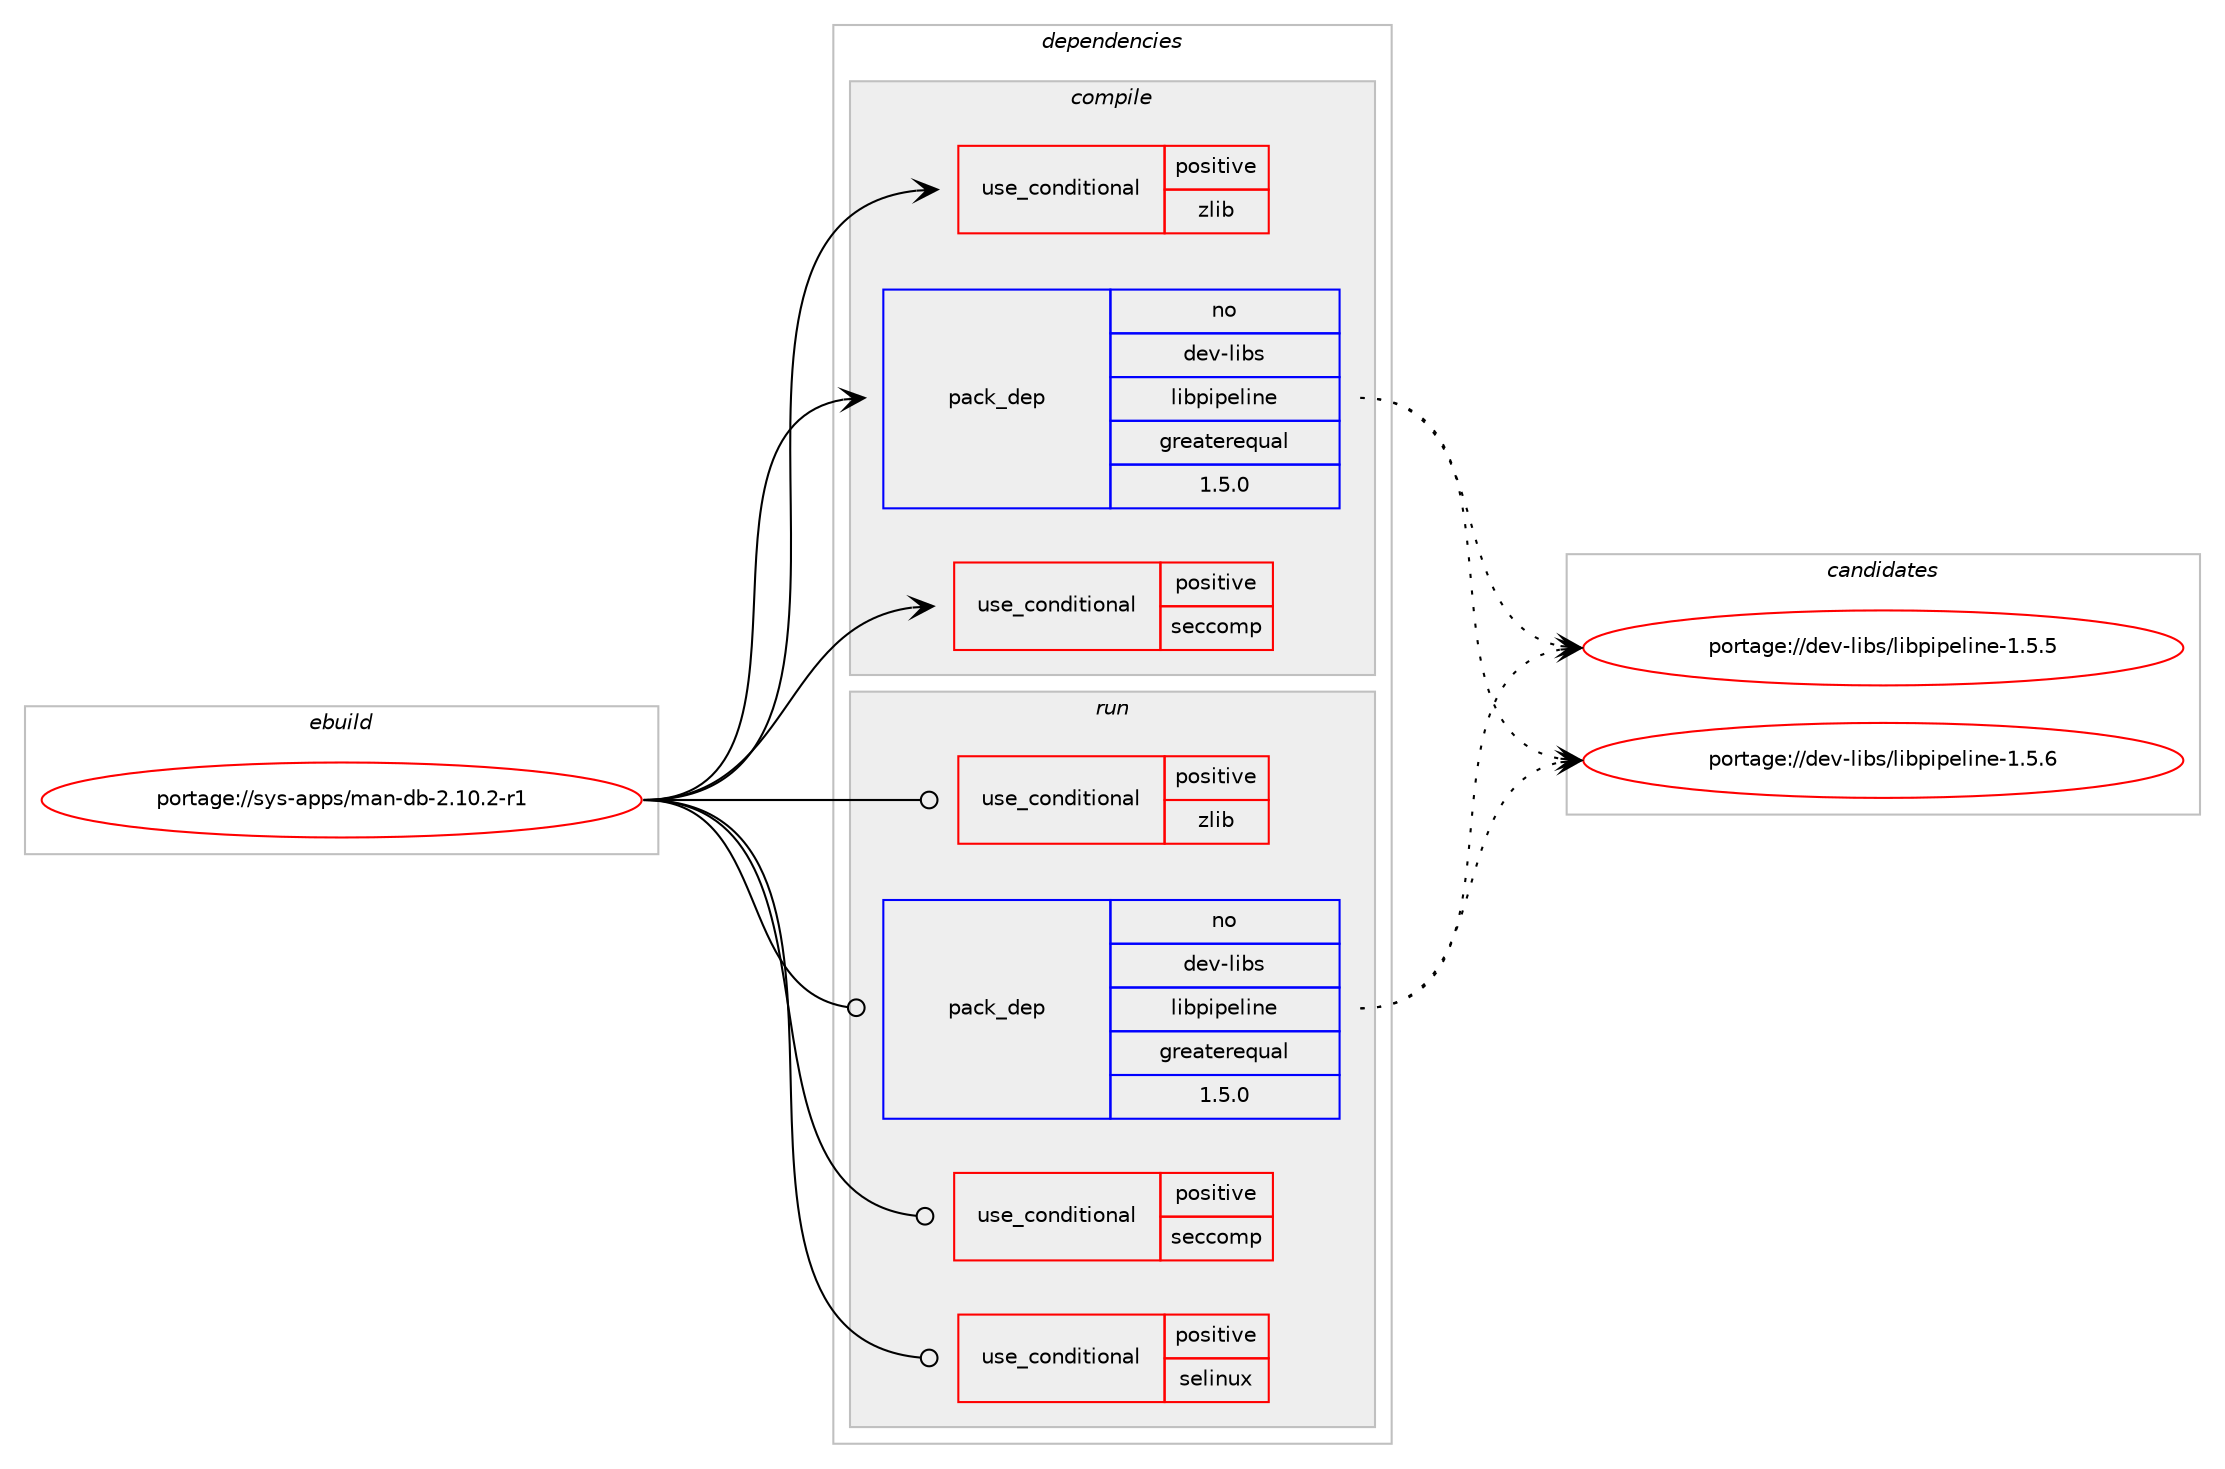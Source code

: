 digraph prolog {

# *************
# Graph options
# *************

newrank=true;
concentrate=true;
compound=true;
graph [rankdir=LR,fontname=Helvetica,fontsize=10,ranksep=1.5];#, ranksep=2.5, nodesep=0.2];
edge  [arrowhead=vee];
node  [fontname=Helvetica,fontsize=10];

# **********
# The ebuild
# **********

subgraph cluster_leftcol {
color=gray;
rank=same;
label=<<i>ebuild</i>>;
id [label="portage://sys-apps/man-db-2.10.2-r1", color=red, width=4, href="../sys-apps/man-db-2.10.2-r1.svg"];
}

# ****************
# The dependencies
# ****************

subgraph cluster_midcol {
color=gray;
label=<<i>dependencies</i>>;
subgraph cluster_compile {
fillcolor="#eeeeee";
style=filled;
label=<<i>compile</i>>;
subgraph cond330 {
dependency1426 [label=<<TABLE BORDER="0" CELLBORDER="1" CELLSPACING="0" CELLPADDING="4"><TR><TD ROWSPAN="3" CELLPADDING="10">use_conditional</TD></TR><TR><TD>positive</TD></TR><TR><TD>seccomp</TD></TR></TABLE>>, shape=none, color=red];
# *** BEGIN UNKNOWN DEPENDENCY TYPE (TODO) ***
# dependency1426 -> package_dependency(portage://sys-apps/man-db-2.10.2-r1,install,no,sys-libs,libseccomp,none,[,,],[],[])
# *** END UNKNOWN DEPENDENCY TYPE (TODO) ***

}
id:e -> dependency1426:w [weight=20,style="solid",arrowhead="vee"];
subgraph cond331 {
dependency1427 [label=<<TABLE BORDER="0" CELLBORDER="1" CELLSPACING="0" CELLPADDING="4"><TR><TD ROWSPAN="3" CELLPADDING="10">use_conditional</TD></TR><TR><TD>positive</TD></TR><TR><TD>zlib</TD></TR></TABLE>>, shape=none, color=red];
# *** BEGIN UNKNOWN DEPENDENCY TYPE (TODO) ***
# dependency1427 -> package_dependency(portage://sys-apps/man-db-2.10.2-r1,install,no,sys-libs,zlib,none,[,,],[],[])
# *** END UNKNOWN DEPENDENCY TYPE (TODO) ***

}
id:e -> dependency1427:w [weight=20,style="solid",arrowhead="vee"];
subgraph pack1095 {
dependency1428 [label=<<TABLE BORDER="0" CELLBORDER="1" CELLSPACING="0" CELLPADDING="4" WIDTH="220"><TR><TD ROWSPAN="6" CELLPADDING="30">pack_dep</TD></TR><TR><TD WIDTH="110">no</TD></TR><TR><TD>dev-libs</TD></TR><TR><TD>libpipeline</TD></TR><TR><TD>greaterequal</TD></TR><TR><TD>1.5.0</TD></TR></TABLE>>, shape=none, color=blue];
}
id:e -> dependency1428:w [weight=20,style="solid",arrowhead="vee"];
# *** BEGIN UNKNOWN DEPENDENCY TYPE (TODO) ***
# id -> package_dependency(portage://sys-apps/man-db-2.10.2-r1,install,no,sys-apps,groff,none,[,,],[],[])
# *** END UNKNOWN DEPENDENCY TYPE (TODO) ***

# *** BEGIN UNKNOWN DEPENDENCY TYPE (TODO) ***
# id -> package_dependency(portage://sys-apps/man-db-2.10.2-r1,install,no,sys-libs,gdbm,none,[,,],any_same_slot,[])
# *** END UNKNOWN DEPENDENCY TYPE (TODO) ***

}
subgraph cluster_compileandrun {
fillcolor="#eeeeee";
style=filled;
label=<<i>compile and run</i>>;
}
subgraph cluster_run {
fillcolor="#eeeeee";
style=filled;
label=<<i>run</i>>;
subgraph cond332 {
dependency1429 [label=<<TABLE BORDER="0" CELLBORDER="1" CELLSPACING="0" CELLPADDING="4"><TR><TD ROWSPAN="3" CELLPADDING="10">use_conditional</TD></TR><TR><TD>positive</TD></TR><TR><TD>seccomp</TD></TR></TABLE>>, shape=none, color=red];
# *** BEGIN UNKNOWN DEPENDENCY TYPE (TODO) ***
# dependency1429 -> package_dependency(portage://sys-apps/man-db-2.10.2-r1,run,no,sys-libs,libseccomp,none,[,,],[],[])
# *** END UNKNOWN DEPENDENCY TYPE (TODO) ***

}
id:e -> dependency1429:w [weight=20,style="solid",arrowhead="odot"];
subgraph cond333 {
dependency1430 [label=<<TABLE BORDER="0" CELLBORDER="1" CELLSPACING="0" CELLPADDING="4"><TR><TD ROWSPAN="3" CELLPADDING="10">use_conditional</TD></TR><TR><TD>positive</TD></TR><TR><TD>selinux</TD></TR></TABLE>>, shape=none, color=red];
# *** BEGIN UNKNOWN DEPENDENCY TYPE (TODO) ***
# dependency1430 -> package_dependency(portage://sys-apps/man-db-2.10.2-r1,run,no,sec-policy,selinux-mandb,none,[,,],[],[])
# *** END UNKNOWN DEPENDENCY TYPE (TODO) ***

}
id:e -> dependency1430:w [weight=20,style="solid",arrowhead="odot"];
subgraph cond334 {
dependency1431 [label=<<TABLE BORDER="0" CELLBORDER="1" CELLSPACING="0" CELLPADDING="4"><TR><TD ROWSPAN="3" CELLPADDING="10">use_conditional</TD></TR><TR><TD>positive</TD></TR><TR><TD>zlib</TD></TR></TABLE>>, shape=none, color=red];
# *** BEGIN UNKNOWN DEPENDENCY TYPE (TODO) ***
# dependency1431 -> package_dependency(portage://sys-apps/man-db-2.10.2-r1,run,no,sys-libs,zlib,none,[,,],[],[])
# *** END UNKNOWN DEPENDENCY TYPE (TODO) ***

}
id:e -> dependency1431:w [weight=20,style="solid",arrowhead="odot"];
# *** BEGIN UNKNOWN DEPENDENCY TYPE (TODO) ***
# id -> package_dependency(portage://sys-apps/man-db-2.10.2-r1,run,no,acct-group,man,none,[,,],[],[])
# *** END UNKNOWN DEPENDENCY TYPE (TODO) ***

# *** BEGIN UNKNOWN DEPENDENCY TYPE (TODO) ***
# id -> package_dependency(portage://sys-apps/man-db-2.10.2-r1,run,no,acct-user,man,none,[,,],[],[])
# *** END UNKNOWN DEPENDENCY TYPE (TODO) ***

subgraph pack1096 {
dependency1432 [label=<<TABLE BORDER="0" CELLBORDER="1" CELLSPACING="0" CELLPADDING="4" WIDTH="220"><TR><TD ROWSPAN="6" CELLPADDING="30">pack_dep</TD></TR><TR><TD WIDTH="110">no</TD></TR><TR><TD>dev-libs</TD></TR><TR><TD>libpipeline</TD></TR><TR><TD>greaterequal</TD></TR><TR><TD>1.5.0</TD></TR></TABLE>>, shape=none, color=blue];
}
id:e -> dependency1432:w [weight=20,style="solid",arrowhead="odot"];
# *** BEGIN UNKNOWN DEPENDENCY TYPE (TODO) ***
# id -> package_dependency(portage://sys-apps/man-db-2.10.2-r1,run,no,sys-apps,groff,none,[,,],[],[])
# *** END UNKNOWN DEPENDENCY TYPE (TODO) ***

# *** BEGIN UNKNOWN DEPENDENCY TYPE (TODO) ***
# id -> package_dependency(portage://sys-apps/man-db-2.10.2-r1,run,no,sys-libs,gdbm,none,[,,],any_same_slot,[])
# *** END UNKNOWN DEPENDENCY TYPE (TODO) ***

# *** BEGIN UNKNOWN DEPENDENCY TYPE (TODO) ***
# id -> package_dependency(portage://sys-apps/man-db-2.10.2-r1,run,no,virtual,tmpfiles,none,[,,],[],[])
# *** END UNKNOWN DEPENDENCY TYPE (TODO) ***

}
}

# **************
# The candidates
# **************

subgraph cluster_choices {
rank=same;
color=gray;
label=<<i>candidates</i>>;

subgraph choice1095 {
color=black;
nodesep=1;
choice10010111845108105981154710810598112105112101108105110101454946534653 [label="portage://dev-libs/libpipeline-1.5.5", color=red, width=4,href="../dev-libs/libpipeline-1.5.5.svg"];
choice10010111845108105981154710810598112105112101108105110101454946534654 [label="portage://dev-libs/libpipeline-1.5.6", color=red, width=4,href="../dev-libs/libpipeline-1.5.6.svg"];
dependency1428:e -> choice10010111845108105981154710810598112105112101108105110101454946534653:w [style=dotted,weight="100"];
dependency1428:e -> choice10010111845108105981154710810598112105112101108105110101454946534654:w [style=dotted,weight="100"];
}
subgraph choice1096 {
color=black;
nodesep=1;
choice10010111845108105981154710810598112105112101108105110101454946534653 [label="portage://dev-libs/libpipeline-1.5.5", color=red, width=4,href="../dev-libs/libpipeline-1.5.5.svg"];
choice10010111845108105981154710810598112105112101108105110101454946534654 [label="portage://dev-libs/libpipeline-1.5.6", color=red, width=4,href="../dev-libs/libpipeline-1.5.6.svg"];
dependency1432:e -> choice10010111845108105981154710810598112105112101108105110101454946534653:w [style=dotted,weight="100"];
dependency1432:e -> choice10010111845108105981154710810598112105112101108105110101454946534654:w [style=dotted,weight="100"];
}
}

}
